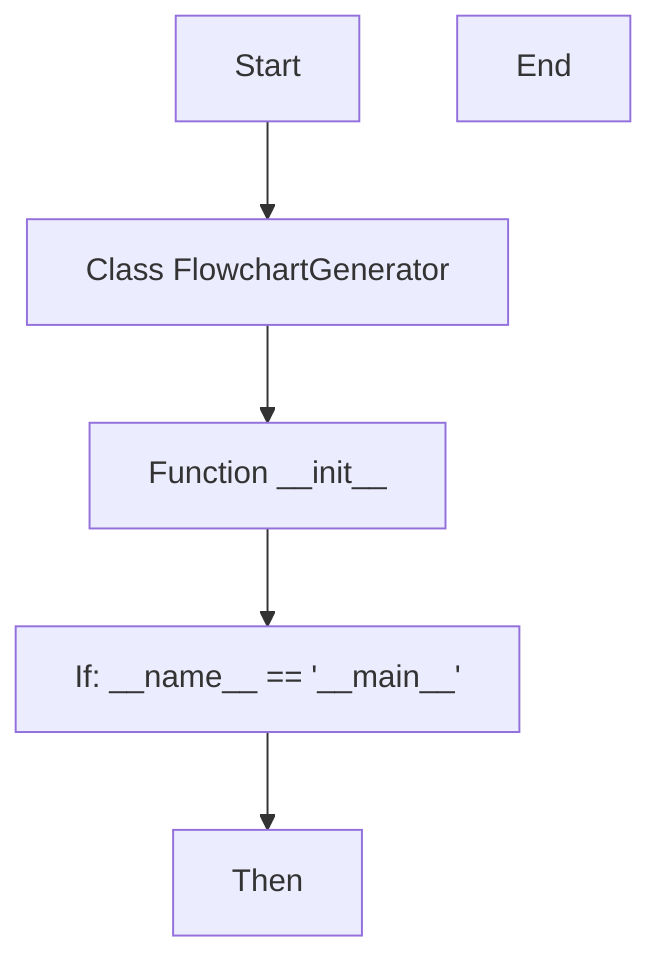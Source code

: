 flowchart TD
Start["Start"]
node1["Class FlowchartGenerator"]
Start --> node1
node2["Function __init__"]
node1 --> node2
node3["If: __name__ == '__main__'"]
node2 --> node3
node4["Then"]
node3 --> node4
End["End"]